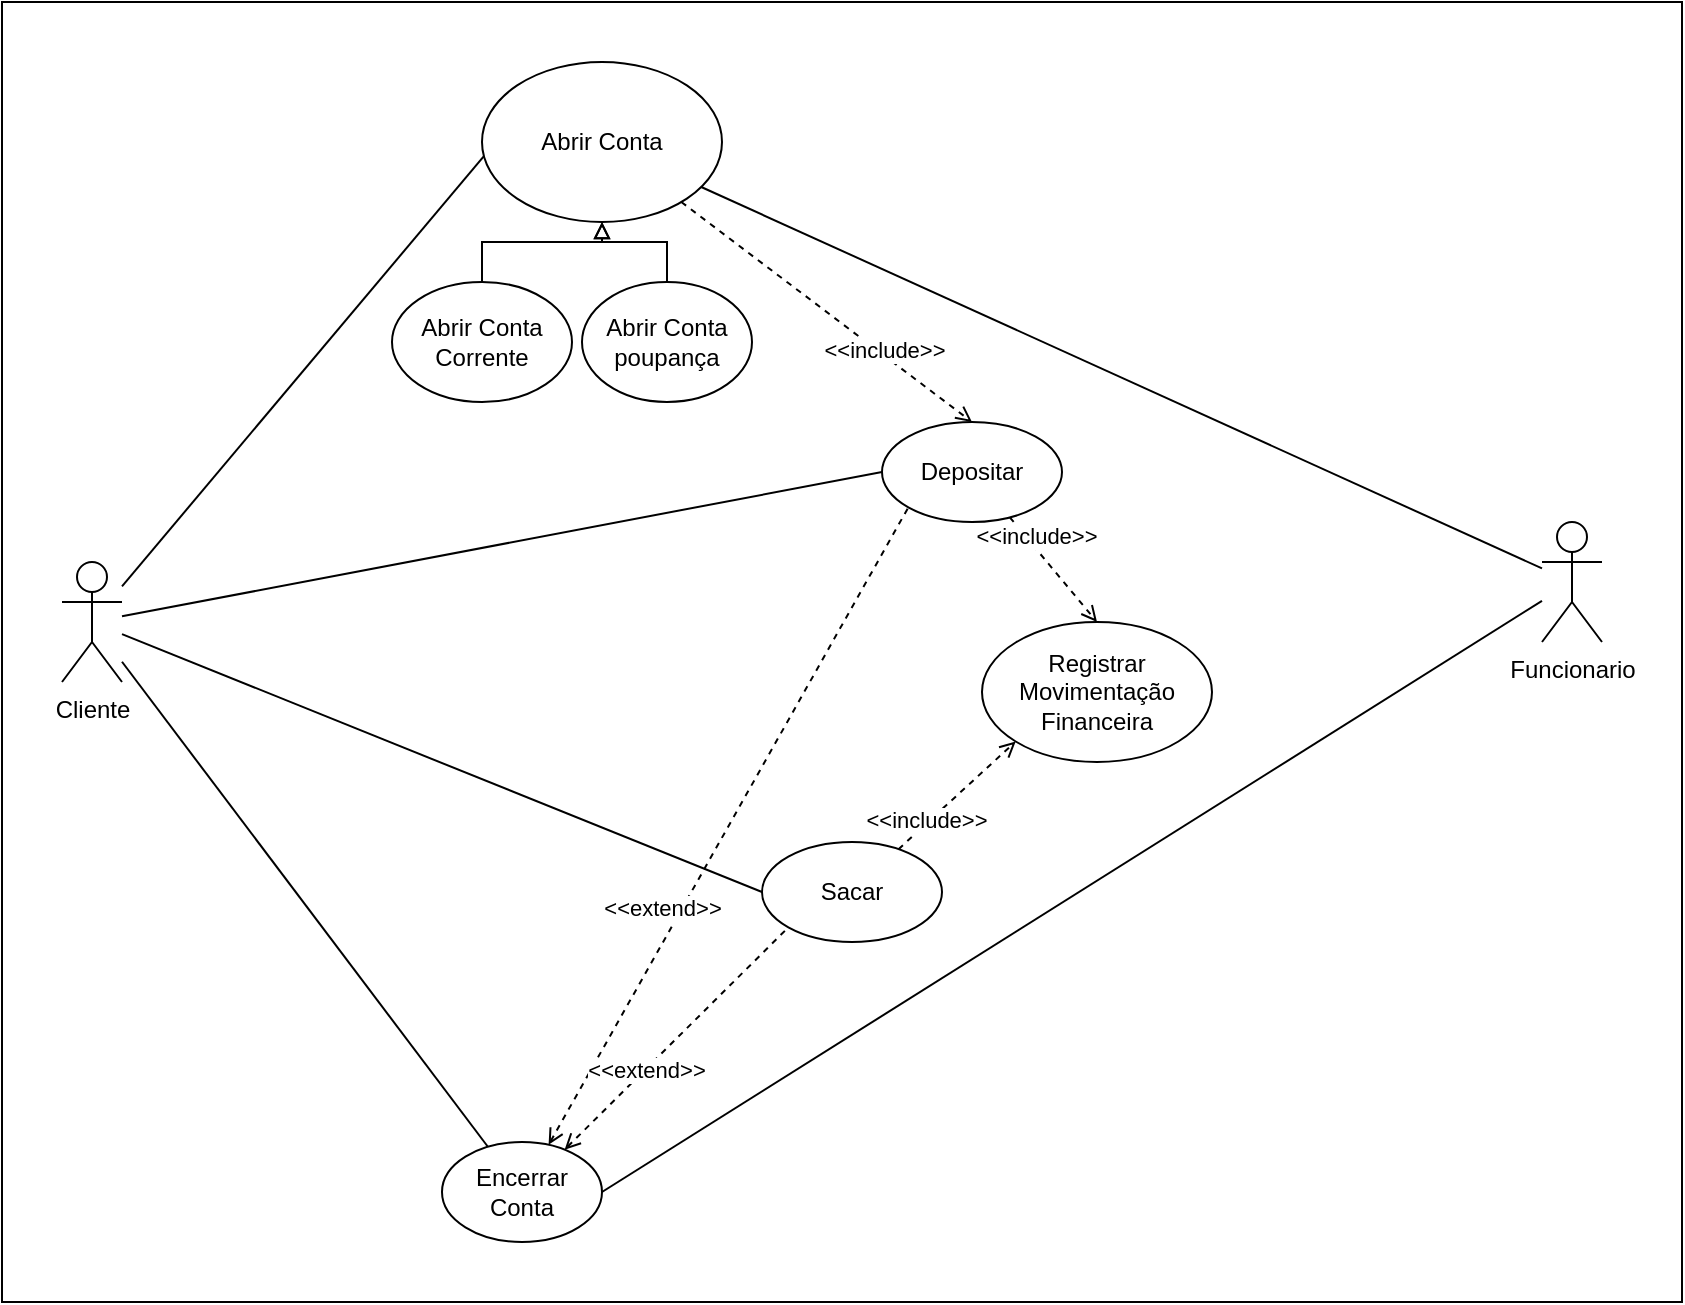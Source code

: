 <mxfile version="16.2.4" type="github">
  <diagram id="BEUfmDbIkUqESaRJD2S6" name="Page-1">
    <mxGraphModel dx="1422" dy="772" grid="1" gridSize="10" guides="1" tooltips="1" connect="1" arrows="1" fold="1" page="1" pageScale="1" pageWidth="850" pageHeight="1100" math="0" shadow="0">
      <root>
        <mxCell id="0" />
        <mxCell id="1" parent="0" />
        <mxCell id="O6m24Sj9cv6edBqOx6cm-19" value="" style="rounded=0;whiteSpace=wrap;html=1;" vertex="1" parent="1">
          <mxGeometry x="10" y="20" width="840" height="650" as="geometry" />
        </mxCell>
        <mxCell id="O6m24Sj9cv6edBqOx6cm-61" style="edgeStyle=none;rounded=0;orthogonalLoop=1;jettySize=auto;html=1;entryX=0;entryY=1;entryDx=0;entryDy=0;endArrow=open;endFill=0;dashed=1;" edge="1" parent="1" source="O6m24Sj9cv6edBqOx6cm-21" target="O6m24Sj9cv6edBqOx6cm-58">
          <mxGeometry relative="1" as="geometry" />
        </mxCell>
        <mxCell id="O6m24Sj9cv6edBqOx6cm-69" value="&amp;lt;&amp;lt;include&amp;gt;&amp;gt;" style="edgeLabel;html=1;align=center;verticalAlign=middle;resizable=0;points=[];" vertex="1" connectable="0" parent="O6m24Sj9cv6edBqOx6cm-61">
          <mxGeometry x="-0.489" y="2" relative="1" as="geometry">
            <mxPoint as="offset" />
          </mxGeometry>
        </mxCell>
        <mxCell id="O6m24Sj9cv6edBqOx6cm-21" value="Sacar" style="ellipse;whiteSpace=wrap;html=1;" vertex="1" parent="1">
          <mxGeometry x="390" y="440" width="90" height="50" as="geometry" />
        </mxCell>
        <mxCell id="O6m24Sj9cv6edBqOx6cm-31" style="rounded=0;orthogonalLoop=1;jettySize=auto;html=1;entryX=0;entryY=0.5;entryDx=0;entryDy=0;endArrow=none;endFill=0;" edge="1" parent="1" source="O6m24Sj9cv6edBqOx6cm-30" target="O6m24Sj9cv6edBqOx6cm-21">
          <mxGeometry relative="1" as="geometry" />
        </mxCell>
        <mxCell id="O6m24Sj9cv6edBqOx6cm-57" style="edgeStyle=none;rounded=0;orthogonalLoop=1;jettySize=auto;html=1;entryX=0.008;entryY=0.588;entryDx=0;entryDy=0;entryPerimeter=0;endArrow=none;endFill=0;" edge="1" parent="1" source="O6m24Sj9cv6edBqOx6cm-30" target="O6m24Sj9cv6edBqOx6cm-52">
          <mxGeometry relative="1" as="geometry" />
        </mxCell>
        <mxCell id="O6m24Sj9cv6edBqOx6cm-59" style="edgeStyle=none;rounded=0;orthogonalLoop=1;jettySize=auto;html=1;entryX=0;entryY=0.5;entryDx=0;entryDy=0;endArrow=none;endFill=0;" edge="1" parent="1" source="O6m24Sj9cv6edBqOx6cm-30" target="O6m24Sj9cv6edBqOx6cm-51">
          <mxGeometry relative="1" as="geometry" />
        </mxCell>
        <mxCell id="O6m24Sj9cv6edBqOx6cm-63" style="edgeStyle=none;rounded=0;orthogonalLoop=1;jettySize=auto;html=1;endArrow=none;endFill=0;" edge="1" parent="1" source="O6m24Sj9cv6edBqOx6cm-30" target="O6m24Sj9cv6edBqOx6cm-62">
          <mxGeometry relative="1" as="geometry" />
        </mxCell>
        <mxCell id="O6m24Sj9cv6edBqOx6cm-30" value="Cliente" style="shape=umlActor;verticalLabelPosition=bottom;verticalAlign=top;html=1;outlineConnect=0;" vertex="1" parent="1">
          <mxGeometry x="40" y="300" width="30" height="60" as="geometry" />
        </mxCell>
        <mxCell id="O6m24Sj9cv6edBqOx6cm-60" style="edgeStyle=none;rounded=0;orthogonalLoop=1;jettySize=auto;html=1;entryX=0.5;entryY=0;entryDx=0;entryDy=0;endArrow=open;endFill=0;dashed=1;" edge="1" parent="1" source="O6m24Sj9cv6edBqOx6cm-51" target="O6m24Sj9cv6edBqOx6cm-58">
          <mxGeometry relative="1" as="geometry" />
        </mxCell>
        <mxCell id="O6m24Sj9cv6edBqOx6cm-70" value="&amp;lt;&amp;lt;include&amp;gt;&amp;gt;" style="edgeLabel;html=1;align=center;verticalAlign=middle;resizable=0;points=[];" vertex="1" connectable="0" parent="O6m24Sj9cv6edBqOx6cm-60">
          <mxGeometry x="-0.57" y="4" relative="1" as="geometry">
            <mxPoint as="offset" />
          </mxGeometry>
        </mxCell>
        <mxCell id="O6m24Sj9cv6edBqOx6cm-51" value="Depositar" style="ellipse;whiteSpace=wrap;html=1;" vertex="1" parent="1">
          <mxGeometry x="450" y="230" width="90" height="50" as="geometry" />
        </mxCell>
        <mxCell id="O6m24Sj9cv6edBqOx6cm-71" style="edgeStyle=none;rounded=0;orthogonalLoop=1;jettySize=auto;html=1;entryX=0.5;entryY=0;entryDx=0;entryDy=0;dashed=1;endArrow=open;endFill=0;" edge="1" parent="1" source="O6m24Sj9cv6edBqOx6cm-52" target="O6m24Sj9cv6edBqOx6cm-51">
          <mxGeometry relative="1" as="geometry" />
        </mxCell>
        <mxCell id="O6m24Sj9cv6edBqOx6cm-72" value="&amp;lt;&amp;lt;include&amp;gt;&amp;gt;&lt;br&gt;" style="edgeLabel;html=1;align=center;verticalAlign=middle;resizable=0;points=[];" vertex="1" connectable="0" parent="O6m24Sj9cv6edBqOx6cm-71">
          <mxGeometry x="0.379" y="3" relative="1" as="geometry">
            <mxPoint x="-1" as="offset" />
          </mxGeometry>
        </mxCell>
        <mxCell id="O6m24Sj9cv6edBqOx6cm-76" style="edgeStyle=none;rounded=0;orthogonalLoop=1;jettySize=auto;html=1;startArrow=none;startFill=0;endArrow=none;endFill=0;" edge="1" parent="1" source="O6m24Sj9cv6edBqOx6cm-52" target="O6m24Sj9cv6edBqOx6cm-73">
          <mxGeometry relative="1" as="geometry" />
        </mxCell>
        <mxCell id="O6m24Sj9cv6edBqOx6cm-52" value="Abrir Conta" style="ellipse;whiteSpace=wrap;html=1;" vertex="1" parent="1">
          <mxGeometry x="250" y="50" width="120" height="80" as="geometry" />
        </mxCell>
        <mxCell id="O6m24Sj9cv6edBqOx6cm-56" style="edgeStyle=orthogonalEdgeStyle;rounded=0;orthogonalLoop=1;jettySize=auto;html=1;entryX=0.5;entryY=1;entryDx=0;entryDy=0;endArrow=block;endFill=0;" edge="1" parent="1" source="O6m24Sj9cv6edBqOx6cm-53" target="O6m24Sj9cv6edBqOx6cm-52">
          <mxGeometry relative="1" as="geometry" />
        </mxCell>
        <mxCell id="O6m24Sj9cv6edBqOx6cm-53" value="Abrir Conta &lt;br&gt;Corrente" style="ellipse;whiteSpace=wrap;html=1;" vertex="1" parent="1">
          <mxGeometry x="205" y="160" width="90" height="60" as="geometry" />
        </mxCell>
        <mxCell id="O6m24Sj9cv6edBqOx6cm-55" style="edgeStyle=orthogonalEdgeStyle;rounded=0;orthogonalLoop=1;jettySize=auto;html=1;entryX=0.5;entryY=1;entryDx=0;entryDy=0;endArrow=block;endFill=0;exitX=0.5;exitY=0;exitDx=0;exitDy=0;" edge="1" parent="1" source="O6m24Sj9cv6edBqOx6cm-54" target="O6m24Sj9cv6edBqOx6cm-52">
          <mxGeometry relative="1" as="geometry">
            <Array as="points">
              <mxPoint x="343" y="140" />
              <mxPoint x="310" y="140" />
            </Array>
          </mxGeometry>
        </mxCell>
        <mxCell id="O6m24Sj9cv6edBqOx6cm-54" value="Abrir Conta&lt;br&gt;poupança" style="ellipse;whiteSpace=wrap;html=1;" vertex="1" parent="1">
          <mxGeometry x="300" y="160" width="85" height="60" as="geometry" />
        </mxCell>
        <mxCell id="O6m24Sj9cv6edBqOx6cm-58" value="Registrar Movimentação Financeira" style="ellipse;whiteSpace=wrap;html=1;" vertex="1" parent="1">
          <mxGeometry x="500" y="330" width="115" height="70" as="geometry" />
        </mxCell>
        <mxCell id="O6m24Sj9cv6edBqOx6cm-64" style="rounded=0;orthogonalLoop=1;jettySize=auto;html=1;entryX=0;entryY=1;entryDx=0;entryDy=0;dashed=1;endArrow=none;endFill=0;startArrow=open;startFill=0;" edge="1" parent="1" source="O6m24Sj9cv6edBqOx6cm-62" target="O6m24Sj9cv6edBqOx6cm-51">
          <mxGeometry relative="1" as="geometry" />
        </mxCell>
        <mxCell id="O6m24Sj9cv6edBqOx6cm-68" value="&amp;lt;&amp;lt;extend&amp;gt;&amp;gt;" style="edgeLabel;html=1;align=center;verticalAlign=middle;resizable=0;points=[];" vertex="1" connectable="0" parent="O6m24Sj9cv6edBqOx6cm-64">
          <mxGeometry x="-0.388" y="-5" relative="1" as="geometry">
            <mxPoint x="-3" y="-24" as="offset" />
          </mxGeometry>
        </mxCell>
        <mxCell id="O6m24Sj9cv6edBqOx6cm-65" style="edgeStyle=none;rounded=0;orthogonalLoop=1;jettySize=auto;html=1;entryX=0;entryY=1;entryDx=0;entryDy=0;dashed=1;endArrow=none;endFill=0;startArrow=open;startFill=0;" edge="1" parent="1" source="O6m24Sj9cv6edBqOx6cm-62" target="O6m24Sj9cv6edBqOx6cm-21">
          <mxGeometry relative="1" as="geometry" />
        </mxCell>
        <mxCell id="O6m24Sj9cv6edBqOx6cm-66" value="&amp;lt;&amp;lt;extend&amp;gt;&amp;gt;" style="edgeLabel;html=1;align=center;verticalAlign=middle;resizable=0;points=[];" vertex="1" connectable="0" parent="O6m24Sj9cv6edBqOx6cm-65">
          <mxGeometry x="-0.277" relative="1" as="geometry">
            <mxPoint as="offset" />
          </mxGeometry>
        </mxCell>
        <mxCell id="O6m24Sj9cv6edBqOx6cm-62" value="Encerrar &lt;br&gt;Conta" style="ellipse;whiteSpace=wrap;html=1;" vertex="1" parent="1">
          <mxGeometry x="230" y="590" width="80" height="50" as="geometry" />
        </mxCell>
        <mxCell id="O6m24Sj9cv6edBqOx6cm-81" style="edgeStyle=none;rounded=0;orthogonalLoop=1;jettySize=auto;html=1;entryX=1;entryY=0.5;entryDx=0;entryDy=0;startArrow=none;startFill=0;endArrow=none;endFill=0;" edge="1" parent="1" source="O6m24Sj9cv6edBqOx6cm-73" target="O6m24Sj9cv6edBqOx6cm-62">
          <mxGeometry relative="1" as="geometry" />
        </mxCell>
        <mxCell id="O6m24Sj9cv6edBqOx6cm-73" value="Funcionario" style="shape=umlActor;verticalLabelPosition=bottom;verticalAlign=top;html=1;outlineConnect=0;" vertex="1" parent="1">
          <mxGeometry x="780" y="280" width="30" height="60" as="geometry" />
        </mxCell>
      </root>
    </mxGraphModel>
  </diagram>
</mxfile>
